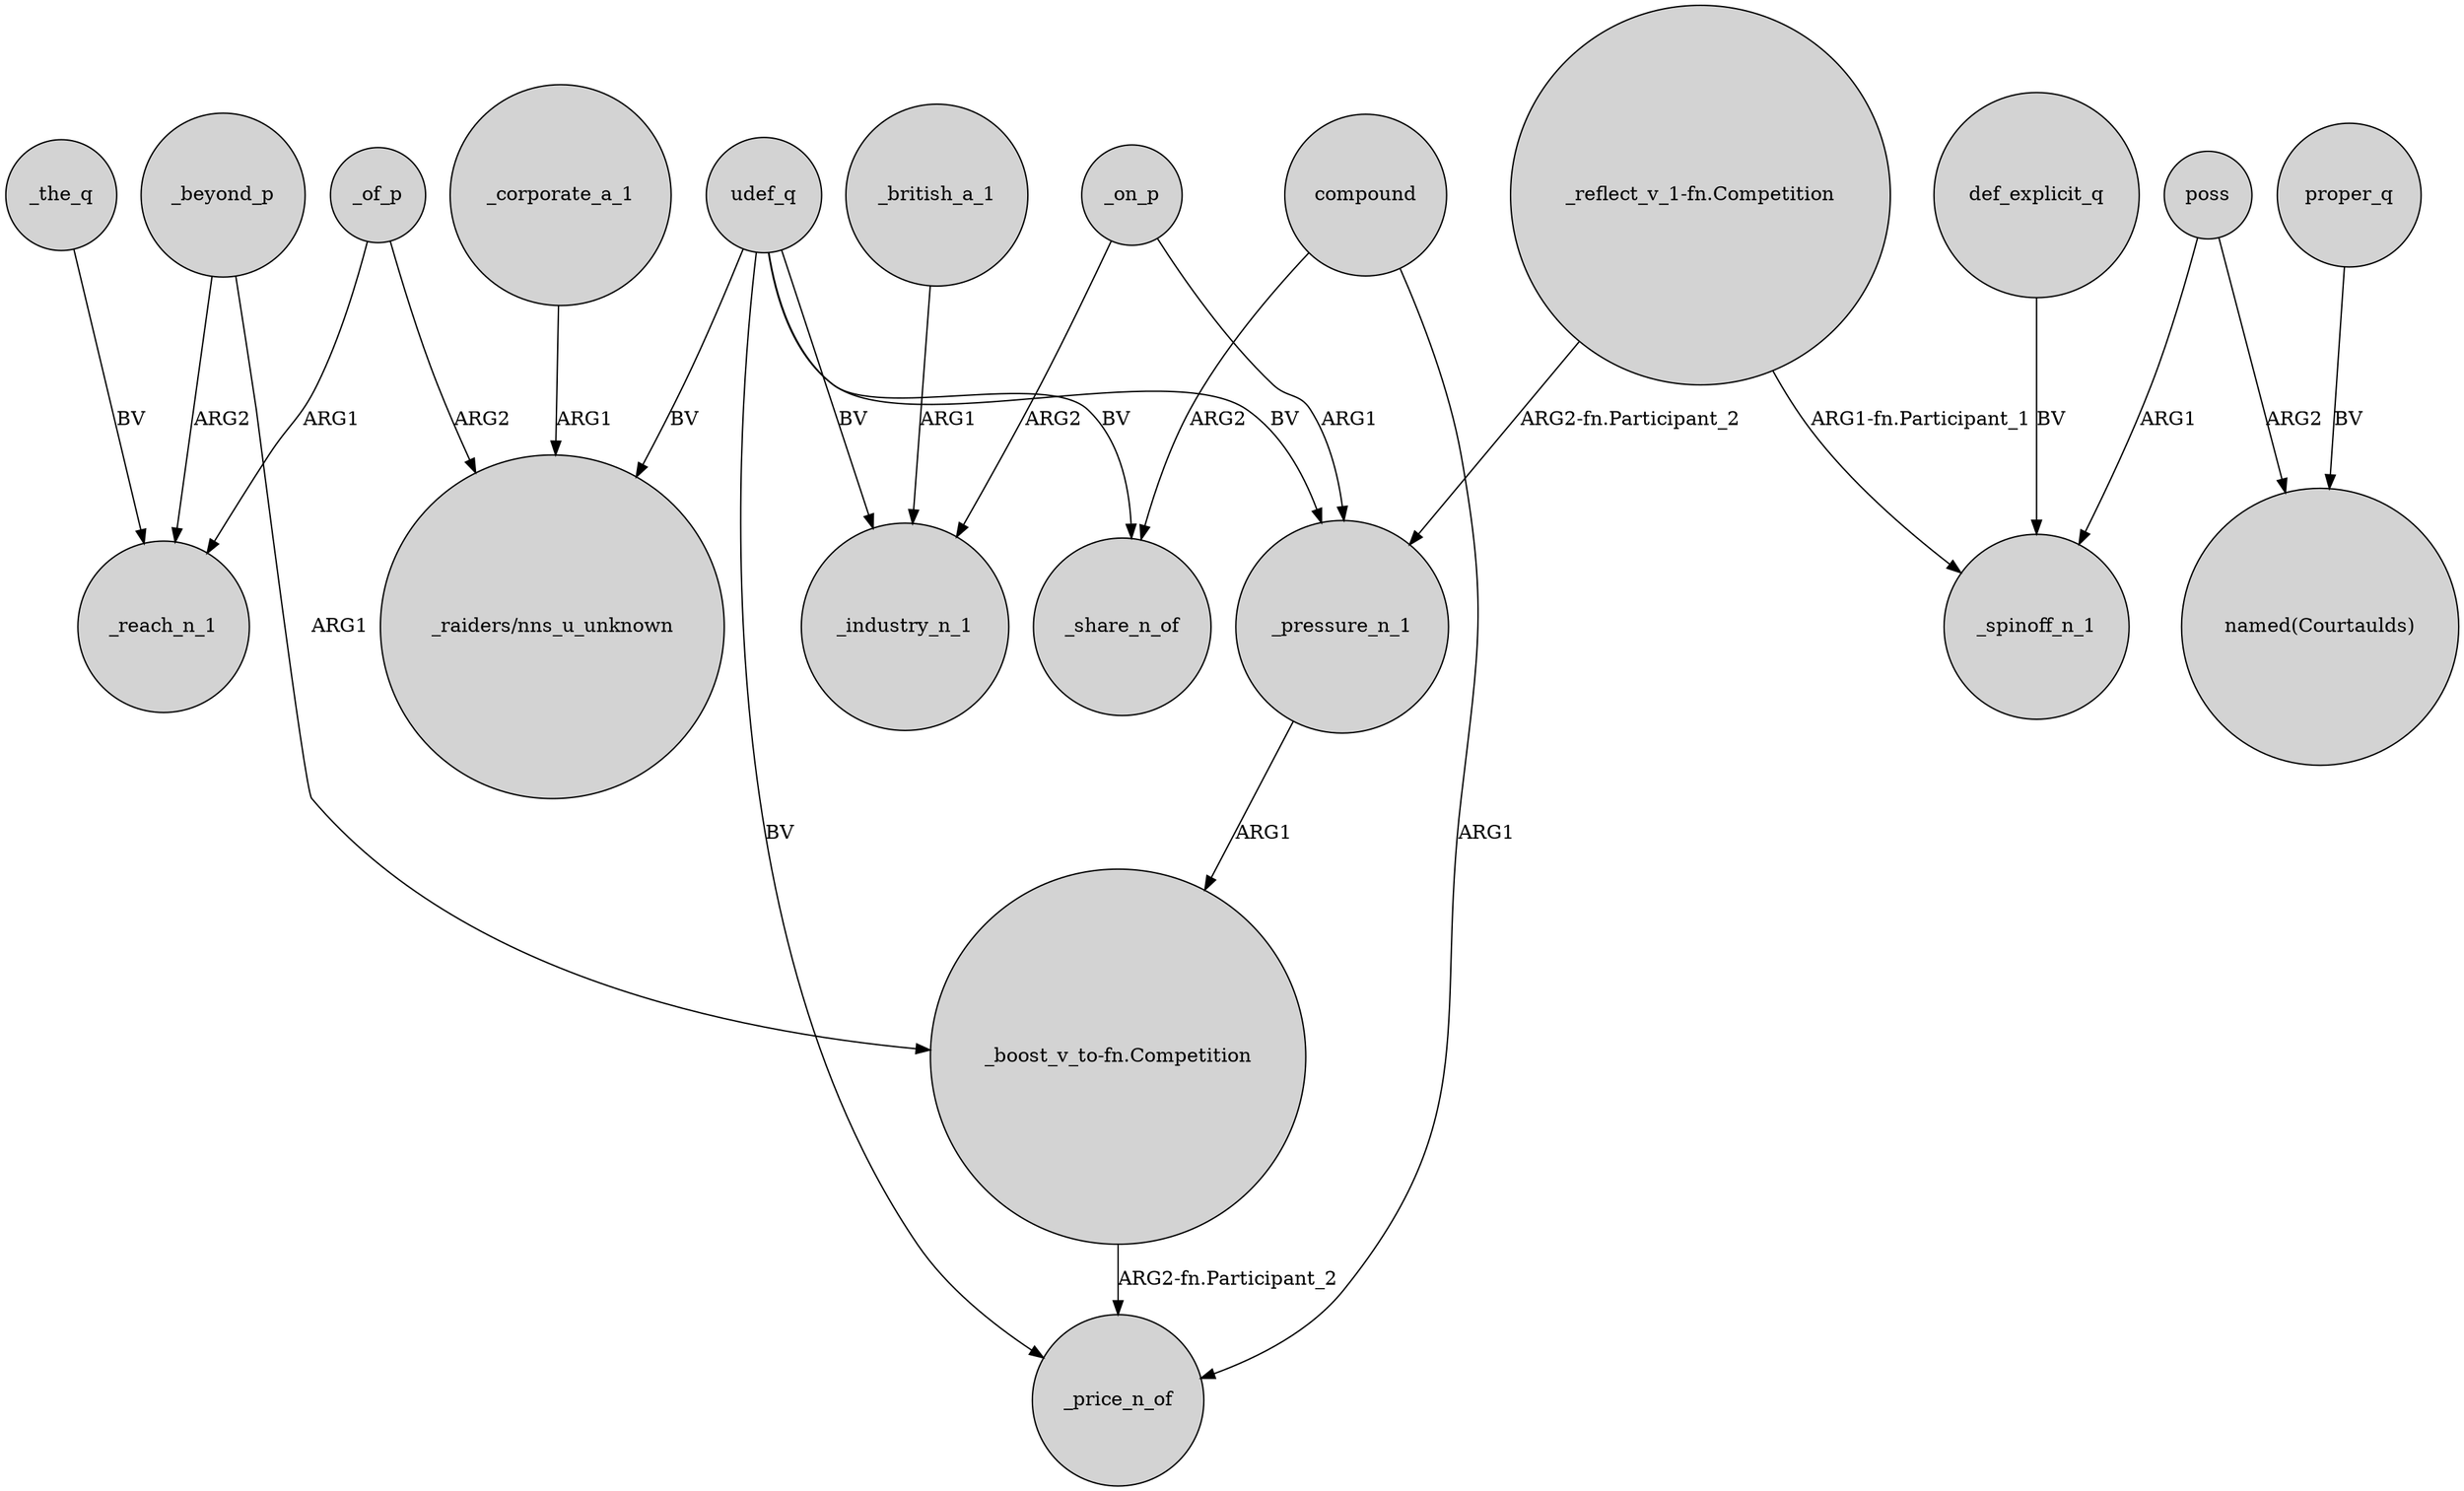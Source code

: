 digraph {
	node [shape=circle style=filled]
	_beyond_p -> _reach_n_1 [label=ARG2]
	"_boost_v_to-fn.Competition" -> _price_n_of [label="ARG2-fn.Participant_2"]
	_of_p -> "_raiders/nns_u_unknown" [label=ARG2]
	_the_q -> _reach_n_1 [label=BV]
	_british_a_1 -> _industry_n_1 [label=ARG1]
	udef_q -> _price_n_of [label=BV]
	def_explicit_q -> _spinoff_n_1 [label=BV]
	_beyond_p -> "_boost_v_to-fn.Competition" [label=ARG1]
	poss -> "named(Courtaulds)" [label=ARG2]
	udef_q -> _pressure_n_1 [label=BV]
	"_reflect_v_1-fn.Competition" -> _spinoff_n_1 [label="ARG1-fn.Participant_1"]
	_on_p -> _pressure_n_1 [label=ARG1]
	udef_q -> "_raiders/nns_u_unknown" [label=BV]
	_of_p -> _reach_n_1 [label=ARG1]
	proper_q -> "named(Courtaulds)" [label=BV]
	"_reflect_v_1-fn.Competition" -> _pressure_n_1 [label="ARG2-fn.Participant_2"]
	udef_q -> _share_n_of [label=BV]
	_on_p -> _industry_n_1 [label=ARG2]
	compound -> _share_n_of [label=ARG2]
	udef_q -> _industry_n_1 [label=BV]
	_pressure_n_1 -> "_boost_v_to-fn.Competition" [label=ARG1]
	compound -> _price_n_of [label=ARG1]
	_corporate_a_1 -> "_raiders/nns_u_unknown" [label=ARG1]
	poss -> _spinoff_n_1 [label=ARG1]
}
